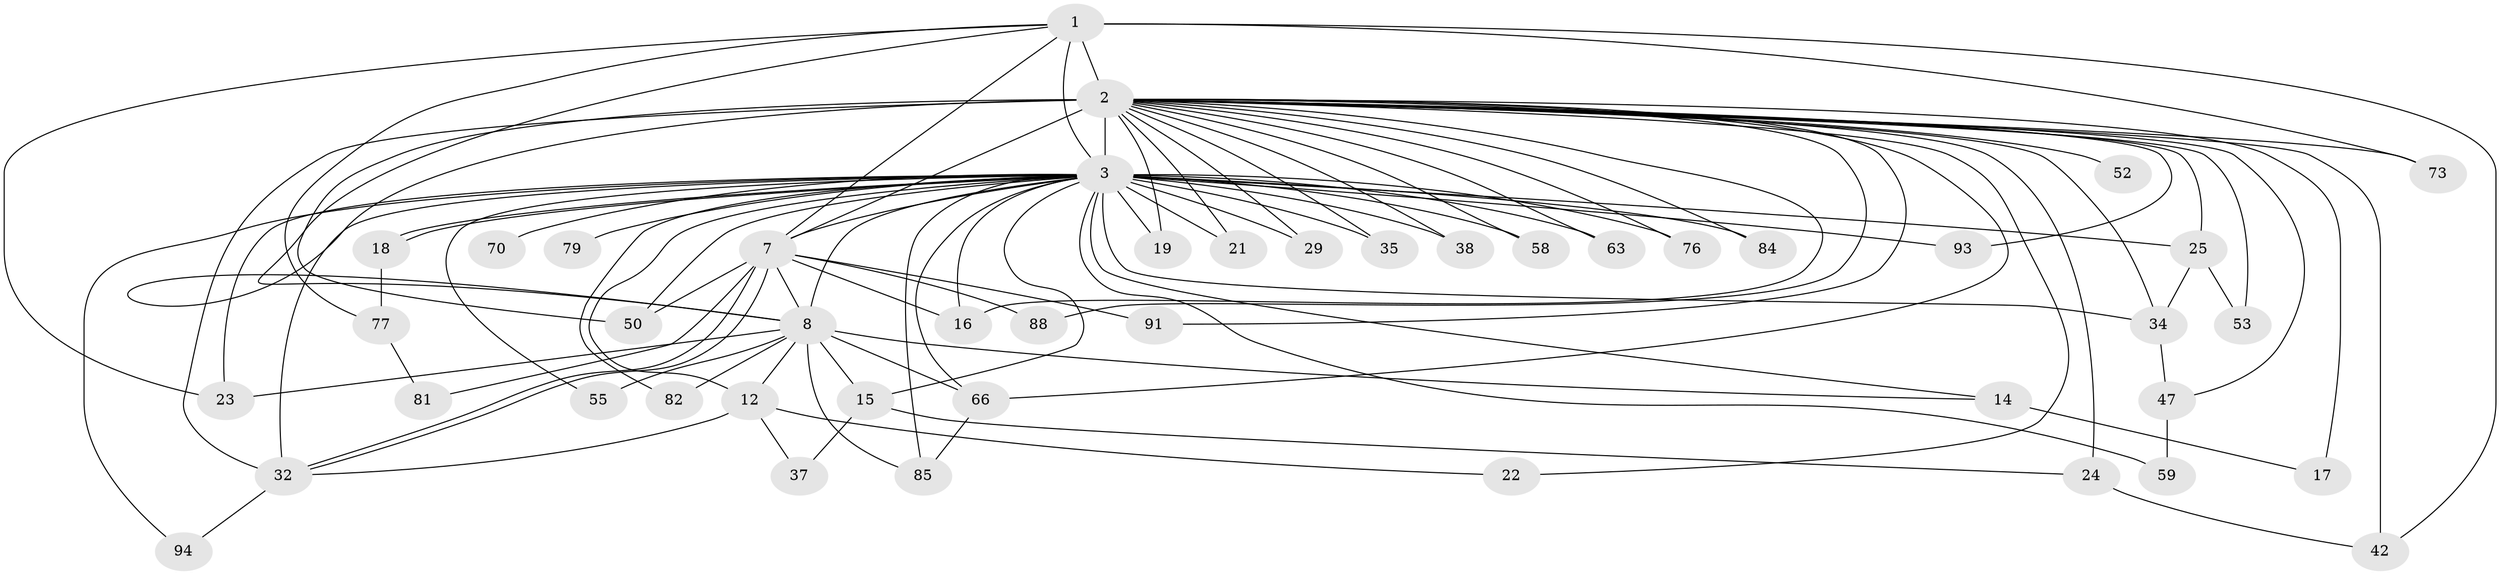 // original degree distribution, {16: 0.008620689655172414, 32: 0.008620689655172414, 23: 0.02586206896551724, 20: 0.017241379310344827, 15: 0.008620689655172414, 25: 0.008620689655172414, 19: 0.008620689655172414, 2: 0.5172413793103449, 5: 0.0603448275862069, 9: 0.008620689655172414, 3: 0.23275862068965517, 4: 0.0603448275862069, 6: 0.02586206896551724, 7: 0.008620689655172414}
// Generated by graph-tools (version 1.1) at 2025/17/03/04/25 18:17:44]
// undirected, 46 vertices, 99 edges
graph export_dot {
graph [start="1"]
  node [color=gray90,style=filled];
  1;
  2 [super="+98+101+96+30+5+11+26+28+83+43+60+89+31+36+49"];
  3 [super="+20+54+13+41+90+6+4+62"];
  7;
  8 [super="+39"];
  12;
  14;
  15;
  16 [super="+107"];
  17 [super="+106"];
  18;
  19;
  21;
  22;
  23 [super="+95"];
  24;
  25;
  29;
  32 [super="+65+78+45"];
  34 [super="+72"];
  35 [super="+56"];
  37;
  38 [super="+74"];
  42 [super="+110"];
  47;
  50;
  52;
  53;
  55;
  58;
  59;
  63 [super="+64+92"];
  66 [super="+69"];
  70;
  73;
  76;
  77;
  79;
  81;
  82;
  84;
  85 [super="+104"];
  88;
  91;
  93;
  94;
  1 -- 2 [weight=6];
  1 -- 3 [weight=4];
  1 -- 7;
  1 -- 8;
  1 -- 23;
  1 -- 42;
  1 -- 73;
  1 -- 77;
  2 -- 3 [weight=31];
  2 -- 7 [weight=4];
  2 -- 8 [weight=5];
  2 -- 17 [weight=2];
  2 -- 21;
  2 -- 22;
  2 -- 24;
  2 -- 47;
  2 -- 52 [weight=2];
  2 -- 58;
  2 -- 63 [weight=2];
  2 -- 76;
  2 -- 32;
  2 -- 50 [weight=2];
  2 -- 16;
  2 -- 84;
  2 -- 88;
  2 -- 29;
  2 -- 93;
  2 -- 35 [weight=2];
  2 -- 42;
  2 -- 53 [weight=2];
  2 -- 19;
  2 -- 25;
  2 -- 38;
  2 -- 34;
  2 -- 66 [weight=2];
  2 -- 73;
  2 -- 91;
  3 -- 7 [weight=7];
  3 -- 8 [weight=7];
  3 -- 12;
  3 -- 15;
  3 -- 18;
  3 -- 18;
  3 -- 21 [weight=2];
  3 -- 23;
  3 -- 25 [weight=3];
  3 -- 38 [weight=2];
  3 -- 70 [weight=2];
  3 -- 76 [weight=2];
  3 -- 79 [weight=2];
  3 -- 16;
  3 -- 94;
  3 -- 66;
  3 -- 14;
  3 -- 82;
  3 -- 19 [weight=2];
  3 -- 84;
  3 -- 85;
  3 -- 34 [weight=2];
  3 -- 50;
  3 -- 55;
  3 -- 58 [weight=2];
  3 -- 59;
  3 -- 63 [weight=3];
  3 -- 35;
  3 -- 93;
  3 -- 29;
  3 -- 32 [weight=2];
  7 -- 8;
  7 -- 32;
  7 -- 32;
  7 -- 50;
  7 -- 81;
  7 -- 88;
  7 -- 91;
  7 -- 16;
  8 -- 12;
  8 -- 14;
  8 -- 15;
  8 -- 55;
  8 -- 66;
  8 -- 82;
  8 -- 85;
  8 -- 23;
  12 -- 22;
  12 -- 37;
  12 -- 32;
  14 -- 17;
  15 -- 24;
  15 -- 37;
  18 -- 77;
  24 -- 42;
  25 -- 34;
  25 -- 53;
  32 -- 94;
  34 -- 47;
  47 -- 59;
  66 -- 85;
  77 -- 81;
}
